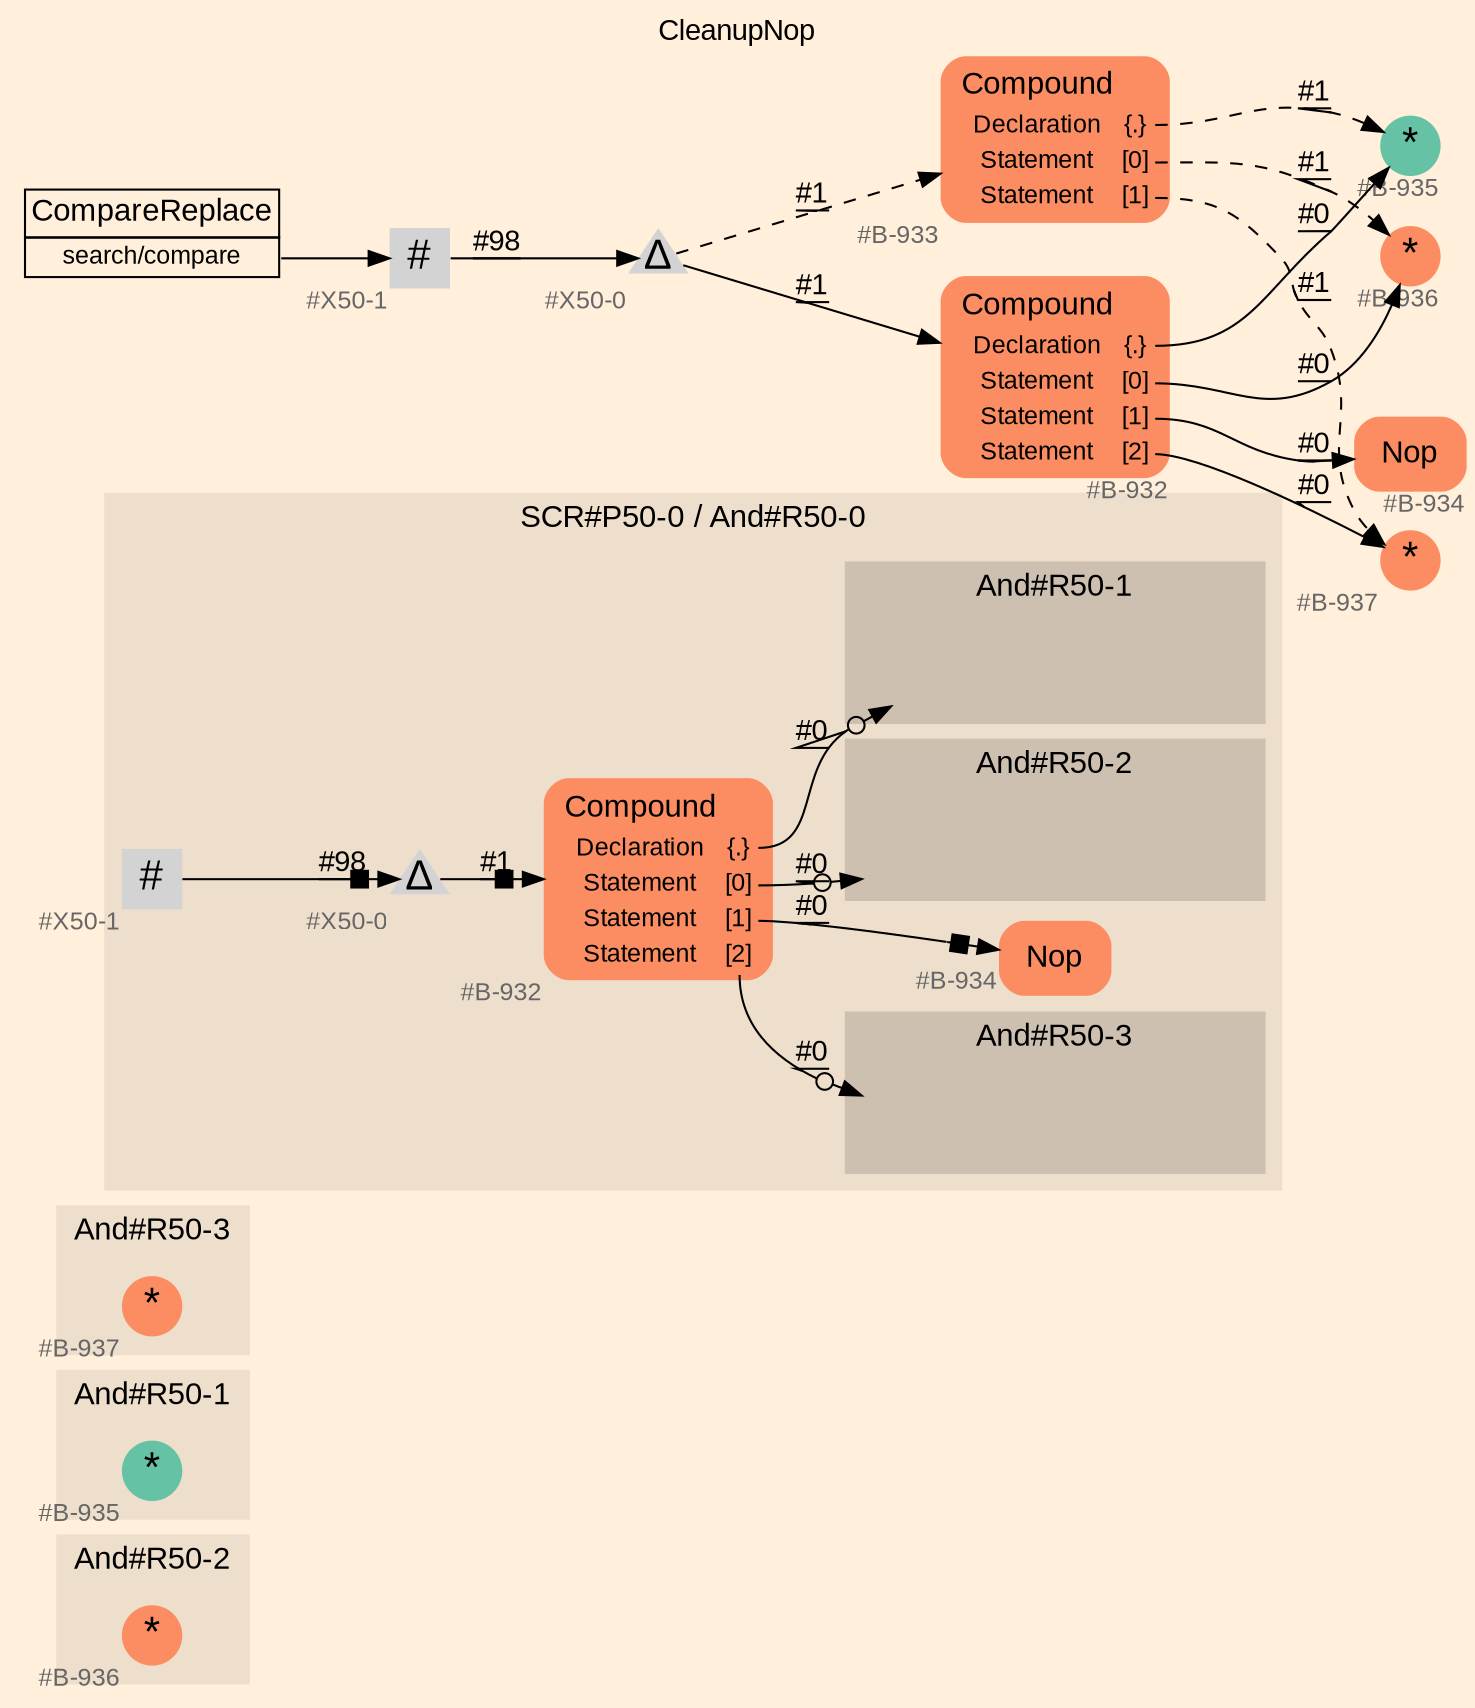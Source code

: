 digraph "CleanupNop" {
label = "CleanupNop"
labelloc = t
graph [
    rankdir = "LR"
    ranksep = 0.3
    bgcolor = antiquewhite1
    color = black
    fontcolor = black
    fontname = "Arial"
];
node [
    fontname = "Arial"
];
edge [
    fontname = "Arial"
];

// -------------------- figure And#R50-2 --------------------
// -------- region And#R50-2 ----------
subgraph "clusterAnd#R50-2" {
    label = "And#R50-2"
    style = "filled"
    color = antiquewhite2
    fontsize = "15"
    // -------- block And#R50-2/#B-936 ----------
    "And#R50-2/#B-936" [
        fillcolor = "/set28/2"
        xlabel = "#B-936"
        fontsize = "12"
        fontcolor = grey40
        shape = "circle"
        label = <<FONT COLOR="black" POINT-SIZE="20">*</FONT>>
        style = "filled"
        penwidth = 0.0
        fixedsize = true
        width = 0.4
        height = 0.4
    ];
    
}


// -------------------- figure And#R50-1 --------------------
// -------- region And#R50-1 ----------
subgraph "clusterAnd#R50-1" {
    label = "And#R50-1"
    style = "filled"
    color = antiquewhite2
    fontsize = "15"
    // -------- block And#R50-1/#B-935 ----------
    "And#R50-1/#B-935" [
        fillcolor = "/set28/1"
        xlabel = "#B-935"
        fontsize = "12"
        fontcolor = grey40
        shape = "circle"
        label = <<FONT COLOR="black" POINT-SIZE="20">*</FONT>>
        style = "filled"
        penwidth = 0.0
        fixedsize = true
        width = 0.4
        height = 0.4
    ];
    
}


// -------------------- figure And#R50-3 --------------------
// -------- region And#R50-3 ----------
subgraph "clusterAnd#R50-3" {
    label = "And#R50-3"
    style = "filled"
    color = antiquewhite2
    fontsize = "15"
    // -------- block And#R50-3/#B-937 ----------
    "And#R50-3/#B-937" [
        fillcolor = "/set28/2"
        xlabel = "#B-937"
        fontsize = "12"
        fontcolor = grey40
        shape = "circle"
        label = <<FONT COLOR="black" POINT-SIZE="20">*</FONT>>
        style = "filled"
        penwidth = 0.0
        fixedsize = true
        width = 0.4
        height = 0.4
    ];
    
}


// -------------------- figure And#R50-0 --------------------
// -------- region And#R50-0 ----------
subgraph "clusterAnd#R50-0" {
    label = "SCR#P50-0 / And#R50-0"
    style = "filled"
    color = antiquewhite2
    fontsize = "15"
    // -------- block And#R50-0/#B-932 ----------
    "And#R50-0/#B-932" [
        fillcolor = "/set28/2"
        xlabel = "#B-932"
        fontsize = "12"
        fontcolor = grey40
        shape = "plaintext"
        label = <<TABLE BORDER="0" CELLBORDER="0" CELLSPACING="0">
         <TR><TD><FONT COLOR="black" POINT-SIZE="15">Compound</FONT></TD></TR>
         <TR><TD><FONT COLOR="black" POINT-SIZE="12">Declaration</FONT></TD><TD PORT="port0"><FONT COLOR="black" POINT-SIZE="12">{.}</FONT></TD></TR>
         <TR><TD><FONT COLOR="black" POINT-SIZE="12">Statement</FONT></TD><TD PORT="port1"><FONT COLOR="black" POINT-SIZE="12">[0]</FONT></TD></TR>
         <TR><TD><FONT COLOR="black" POINT-SIZE="12">Statement</FONT></TD><TD PORT="port2"><FONT COLOR="black" POINT-SIZE="12">[1]</FONT></TD></TR>
         <TR><TD><FONT COLOR="black" POINT-SIZE="12">Statement</FONT></TD><TD PORT="port3"><FONT COLOR="black" POINT-SIZE="12">[2]</FONT></TD></TR>
        </TABLE>>
        style = "rounded,filled"
    ];
    
    // -------- block And#R50-0/#B-934 ----------
    "And#R50-0/#B-934" [
        fillcolor = "/set28/2"
        xlabel = "#B-934"
        fontsize = "12"
        fontcolor = grey40
        shape = "plaintext"
        label = <<TABLE BORDER="0" CELLBORDER="0" CELLSPACING="0">
         <TR><TD><FONT COLOR="black" POINT-SIZE="15">Nop</FONT></TD></TR>
        </TABLE>>
        style = "rounded,filled"
    ];
    
    // -------- block And#R50-0/#X50-0 ----------
    "And#R50-0/#X50-0" [
        xlabel = "#X50-0"
        fontsize = "12"
        fontcolor = grey40
        shape = "triangle"
        label = <<FONT COLOR="black" POINT-SIZE="20">Δ</FONT>>
        style = "filled"
        penwidth = 0.0
        fixedsize = true
        width = 0.4
        height = 0.4
    ];
    
    // -------- block And#R50-0/#X50-1 ----------
    "And#R50-0/#X50-1" [
        xlabel = "#X50-1"
        fontsize = "12"
        fontcolor = grey40
        shape = "square"
        label = <<FONT COLOR="black" POINT-SIZE="20">#</FONT>>
        style = "filled"
        penwidth = 0.0
        fixedsize = true
        width = 0.4
        height = 0.4
    ];
    
    // -------- region And#R50-0/And#R50-3 ----------
    subgraph "clusterAnd#R50-0/And#R50-3" {
        label = "And#R50-3"
        style = "filled"
        color = antiquewhite3
        fontsize = "15"
        // -------- block And#R50-0/And#R50-3/#B-937 ----------
        "And#R50-0/And#R50-3/#B-937" [
            fillcolor = "/set28/2"
            xlabel = "#B-937"
            fontsize = "12"
            fontcolor = grey40
            shape = "none"
            style = "invisible"
        ];
        
    }
    
    // -------- region And#R50-0/And#R50-1 ----------
    subgraph "clusterAnd#R50-0/And#R50-1" {
        label = "And#R50-1"
        style = "filled"
        color = antiquewhite3
        fontsize = "15"
        // -------- block And#R50-0/And#R50-1/#B-935 ----------
        "And#R50-0/And#R50-1/#B-935" [
            fillcolor = "/set28/1"
            xlabel = "#B-935"
            fontsize = "12"
            fontcolor = grey40
            shape = "none"
            style = "invisible"
        ];
        
    }
    
    // -------- region And#R50-0/And#R50-2 ----------
    subgraph "clusterAnd#R50-0/And#R50-2" {
        label = "And#R50-2"
        style = "filled"
        color = antiquewhite3
        fontsize = "15"
        // -------- block And#R50-0/And#R50-2/#B-936 ----------
        "And#R50-0/And#R50-2/#B-936" [
            fillcolor = "/set28/2"
            xlabel = "#B-936"
            fontsize = "12"
            fontcolor = grey40
            shape = "none"
            style = "invisible"
        ];
        
    }
    
}

"And#R50-0/#B-932":port0 -> "And#R50-0/And#R50-1/#B-935" [
    arrowhead="normalnoneodot"
    label = "#0"
    decorate = true
    color = black
    fontcolor = black
];

"And#R50-0/#B-932":port1 -> "And#R50-0/And#R50-2/#B-936" [
    arrowhead="normalnoneodot"
    label = "#0"
    decorate = true
    color = black
    fontcolor = black
];

"And#R50-0/#B-932":port2 -> "And#R50-0/#B-934" [
    arrowhead="normalnonebox"
    label = "#0"
    decorate = true
    color = black
    fontcolor = black
];

"And#R50-0/#B-932":port3 -> "And#R50-0/And#R50-3/#B-937" [
    arrowhead="normalnoneodot"
    label = "#0"
    decorate = true
    color = black
    fontcolor = black
];

"And#R50-0/#X50-0" -> "And#R50-0/#B-932" [
    arrowhead="normalnonebox"
    label = "#1"
    decorate = true
    color = black
    fontcolor = black
];

"And#R50-0/#X50-1" -> "And#R50-0/#X50-0" [
    arrowhead="normalnonebox"
    label = "#98"
    decorate = true
    color = black
    fontcolor = black
];


// -------------------- transformation figure --------------------
// -------- block CR#X50-2 ----------
"CR#X50-2" [
    fillcolor = antiquewhite1
    fontsize = "12"
    fontcolor = grey40
    shape = "plaintext"
    label = <<TABLE BORDER="0" CELLBORDER="1" CELLSPACING="0">
     <TR><TD><FONT COLOR="black" POINT-SIZE="15">CompareReplace</FONT></TD></TR>
     <TR><TD PORT="port0"><FONT COLOR="black" POINT-SIZE="12">search/compare</FONT></TD></TR>
    </TABLE>>
    style = "filled"
    color = black
];

// -------- block #X50-1 ----------
"#X50-1" [
    xlabel = "#X50-1"
    fontsize = "12"
    fontcolor = grey40
    shape = "square"
    label = <<FONT COLOR="black" POINT-SIZE="20">#</FONT>>
    style = "filled"
    penwidth = 0.0
    fixedsize = true
    width = 0.4
    height = 0.4
];

// -------- block #X50-0 ----------
"#X50-0" [
    xlabel = "#X50-0"
    fontsize = "12"
    fontcolor = grey40
    shape = "triangle"
    label = <<FONT COLOR="black" POINT-SIZE="20">Δ</FONT>>
    style = "filled"
    penwidth = 0.0
    fixedsize = true
    width = 0.4
    height = 0.4
];

// -------- block #B-932 ----------
"#B-932" [
    fillcolor = "/set28/2"
    xlabel = "#B-932"
    fontsize = "12"
    fontcolor = grey40
    shape = "plaintext"
    label = <<TABLE BORDER="0" CELLBORDER="0" CELLSPACING="0">
     <TR><TD><FONT COLOR="black" POINT-SIZE="15">Compound</FONT></TD></TR>
     <TR><TD><FONT COLOR="black" POINT-SIZE="12">Declaration</FONT></TD><TD PORT="port0"><FONT COLOR="black" POINT-SIZE="12">{.}</FONT></TD></TR>
     <TR><TD><FONT COLOR="black" POINT-SIZE="12">Statement</FONT></TD><TD PORT="port1"><FONT COLOR="black" POINT-SIZE="12">[0]</FONT></TD></TR>
     <TR><TD><FONT COLOR="black" POINT-SIZE="12">Statement</FONT></TD><TD PORT="port2"><FONT COLOR="black" POINT-SIZE="12">[1]</FONT></TD></TR>
     <TR><TD><FONT COLOR="black" POINT-SIZE="12">Statement</FONT></TD><TD PORT="port3"><FONT COLOR="black" POINT-SIZE="12">[2]</FONT></TD></TR>
    </TABLE>>
    style = "rounded,filled"
];

// -------- block #B-935 ----------
"#B-935" [
    fillcolor = "/set28/1"
    xlabel = "#B-935"
    fontsize = "12"
    fontcolor = grey40
    shape = "circle"
    label = <<FONT COLOR="black" POINT-SIZE="20">*</FONT>>
    style = "filled"
    penwidth = 0.0
    fixedsize = true
    width = 0.4
    height = 0.4
];

// -------- block #B-936 ----------
"#B-936" [
    fillcolor = "/set28/2"
    xlabel = "#B-936"
    fontsize = "12"
    fontcolor = grey40
    shape = "circle"
    label = <<FONT COLOR="black" POINT-SIZE="20">*</FONT>>
    style = "filled"
    penwidth = 0.0
    fixedsize = true
    width = 0.4
    height = 0.4
];

// -------- block #B-934 ----------
"#B-934" [
    fillcolor = "/set28/2"
    xlabel = "#B-934"
    fontsize = "12"
    fontcolor = grey40
    shape = "plaintext"
    label = <<TABLE BORDER="0" CELLBORDER="0" CELLSPACING="0">
     <TR><TD><FONT COLOR="black" POINT-SIZE="15">Nop</FONT></TD></TR>
    </TABLE>>
    style = "rounded,filled"
];

// -------- block #B-937 ----------
"#B-937" [
    fillcolor = "/set28/2"
    xlabel = "#B-937"
    fontsize = "12"
    fontcolor = grey40
    shape = "circle"
    label = <<FONT COLOR="black" POINT-SIZE="20">*</FONT>>
    style = "filled"
    penwidth = 0.0
    fixedsize = true
    width = 0.4
    height = 0.4
];

// -------- block #B-933 ----------
"#B-933" [
    fillcolor = "/set28/2"
    xlabel = "#B-933"
    fontsize = "12"
    fontcolor = grey40
    shape = "plaintext"
    label = <<TABLE BORDER="0" CELLBORDER="0" CELLSPACING="0">
     <TR><TD><FONT COLOR="black" POINT-SIZE="15">Compound</FONT></TD></TR>
     <TR><TD><FONT COLOR="black" POINT-SIZE="12">Declaration</FONT></TD><TD PORT="port0"><FONT COLOR="black" POINT-SIZE="12">{.}</FONT></TD></TR>
     <TR><TD><FONT COLOR="black" POINT-SIZE="12">Statement</FONT></TD><TD PORT="port1"><FONT COLOR="black" POINT-SIZE="12">[0]</FONT></TD></TR>
     <TR><TD><FONT COLOR="black" POINT-SIZE="12">Statement</FONT></TD><TD PORT="port2"><FONT COLOR="black" POINT-SIZE="12">[1]</FONT></TD></TR>
    </TABLE>>
    style = "rounded,filled"
];

"CR#X50-2":port0 -> "#X50-1" [
    label = ""
    decorate = true
    color = black
    fontcolor = black
];

"#X50-1" -> "#X50-0" [
    label = "#98"
    decorate = true
    color = black
    fontcolor = black
];

"#X50-0" -> "#B-932" [
    label = "#1"
    decorate = true
    color = black
    fontcolor = black
];

"#X50-0" -> "#B-933" [
    style="dashed"
    label = "#1"
    decorate = true
    color = black
    fontcolor = black
];

"#B-932":port0 -> "#B-935" [
    label = "#0"
    decorate = true
    color = black
    fontcolor = black
];

"#B-932":port1 -> "#B-936" [
    label = "#0"
    decorate = true
    color = black
    fontcolor = black
];

"#B-932":port2 -> "#B-934" [
    label = "#0"
    decorate = true
    color = black
    fontcolor = black
];

"#B-932":port3 -> "#B-937" [
    label = "#0"
    decorate = true
    color = black
    fontcolor = black
];

"#B-933":port0 -> "#B-935" [
    style="dashed"
    label = "#1"
    decorate = true
    color = black
    fontcolor = black
];

"#B-933":port1 -> "#B-936" [
    style="dashed"
    label = "#1"
    decorate = true
    color = black
    fontcolor = black
];

"#B-933":port2 -> "#B-937" [
    style="dashed"
    label = "#1"
    decorate = true
    color = black
    fontcolor = black
];


}
